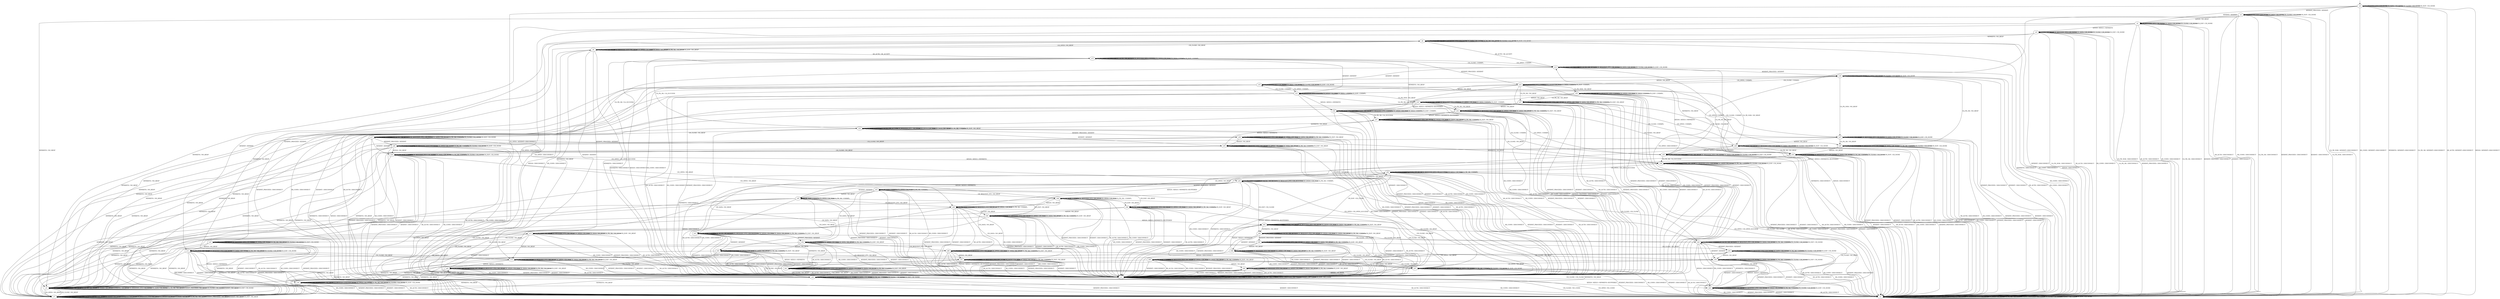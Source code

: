 digraph G {
label=""
s0
s1
s2
s3
s4
s5
s6
s7
s8
s9
s10
s11
s12
s13
s14
s15
s16
s17
s18
s19
s20
s21
s22
s23
s24
s25
s26
s27
s28
s29
s30
s31
s32
s33
s34
s35
s36
s37
s38
s39
s40
s41
s42
s43
s44
s45
s46
s47
s48
s49
s50
s51
s52
s53
s54
s55
s56
s57
s58
s59
s60
s61
s62
s63
s64
s65
s0 [label="s0"];
s0 -> s3[label="UA_PK_NOK / KEXINIT+DISCONNECT"]
s0 -> s3[label="KEX30 / KEXINIT+DISCONNECT"]
s0 -> s3[label="SR_AUTH / KEXINIT+DISCONNECT"]
s0 -> s3[label="SR_CONN / KEXINIT+DISCONNECT"]
s0 -> s3[label="NEWKEYS / KEXINIT+DISCONNECT"]
s0 -> s0[label="CH_REQUEST_PTY / CH_NONE"]
s0 -> s1[label="CH_OPEN / KEXINIT+DISCONNECT"]
s0 -> s0[label="CH_DATA / CH_NONE"]
s0 -> s3[label="UA_PK_OK / KEXINIT+DISCONNECT"]
s0 -> s2[label="KEXINIT_PROCEED / KEXINIT"]
s0 -> s0[label="CH_CLOSE / CH_NONE"]
s0 -> s4[label="KEXINIT / KEXINIT"]
s0 -> s0[label="CH_EOF / CH_NONE"]
s1 [label="s1"];
s1 -> s1[label="UA_PK_NOK / NO_CONN"]
s1 -> s1[label="KEX30 / NO_CONN"]
s1 -> s1[label="SR_AUTH / NO_CONN"]
s1 -> s1[label="SR_CONN / NO_CONN"]
s1 -> s1[label="NEWKEYS / NO_CONN"]
s1 -> s1[label="CH_REQUEST_PTY / NO_CONN"]
s1 -> s1[label="CH_OPEN / CH_MAX"]
s1 -> s1[label="CH_DATA / NO_CONN"]
s1 -> s1[label="UA_PK_OK / NO_CONN"]
s1 -> s1[label="KEXINIT_PROCEED / NO_CONN"]
s1 -> s3[label="CH_CLOSE / NO_CONN"]
s1 -> s1[label="KEXINIT / NO_CONN"]
s1 -> s1[label="CH_EOF / NO_CONN"]
s2 [label="s2"];
s2 -> s3[label="UA_PK_NOK / DISCONNECT"]
s2 -> s4[label="KEX30 / NO_RESP"]
s2 -> s3[label="SR_AUTH / DISCONNECT"]
s2 -> s3[label="SR_CONN / DISCONNECT"]
s2 -> s5[label="NEWKEYS / NO_RESP"]
s2 -> s2[label="CH_REQUEST_PTY / CH_NONE"]
s2 -> s1[label="CH_OPEN / DISCONNECT"]
s2 -> s2[label="CH_DATA / CH_NONE"]
s2 -> s3[label="UA_PK_OK / DISCONNECT"]
s2 -> s3[label="KEXINIT_PROCEED / DISCONNECT"]
s2 -> s2[label="CH_CLOSE / CH_NONE"]
s2 -> s3[label="KEXINIT / DISCONNECT"]
s2 -> s2[label="CH_EOF / CH_NONE"]
s3 [label="s3"];
s3 -> s3[label="UA_PK_NOK / NO_CONN"]
s3 -> s3[label="KEX30 / NO_CONN"]
s3 -> s3[label="SR_AUTH / NO_CONN"]
s3 -> s3[label="SR_CONN / NO_CONN"]
s3 -> s3[label="NEWKEYS / NO_CONN"]
s3 -> s3[label="CH_REQUEST_PTY / CH_NONE"]
s3 -> s1[label="CH_OPEN / NO_CONN"]
s3 -> s3[label="CH_DATA / CH_NONE"]
s3 -> s3[label="UA_PK_OK / NO_CONN"]
s3 -> s3[label="KEXINIT_PROCEED / NO_CONN"]
s3 -> s3[label="CH_CLOSE / CH_NONE"]
s3 -> s3[label="KEXINIT / NO_CONN"]
s3 -> s3[label="CH_EOF / CH_NONE"]
s4 [label="s4"];
s4 -> s3[label="UA_PK_NOK / DISCONNECT"]
s4 -> s6[label="KEX30 / KEX31+NEWKEYS"]
s4 -> s3[label="SR_AUTH / DISCONNECT"]
s4 -> s3[label="SR_CONN / DISCONNECT"]
s4 -> s5[label="NEWKEYS / NO_RESP"]
s4 -> s4[label="CH_REQUEST_PTY / CH_NONE"]
s4 -> s1[label="CH_OPEN / DISCONNECT"]
s4 -> s4[label="CH_DATA / CH_NONE"]
s4 -> s3[label="UA_PK_OK / DISCONNECT"]
s4 -> s3[label="KEXINIT_PROCEED / DISCONNECT"]
s4 -> s4[label="CH_CLOSE / CH_NONE"]
s4 -> s3[label="KEXINIT / DISCONNECT"]
s4 -> s4[label="CH_EOF / CH_NONE"]
s5 [label="s5"];
s5 -> s5[label="UA_PK_NOK / NO_RESP"]
s5 -> s5[label="KEX30 / NO_RESP"]
s5 -> s5[label="SR_AUTH / NO_RESP"]
s5 -> s5[label="SR_CONN / NO_RESP"]
s5 -> s5[label="NEWKEYS / NO_RESP"]
s5 -> s5[label="CH_REQUEST_PTY / CH_NONE"]
s5 -> s7[label="CH_OPEN / NO_RESP"]
s5 -> s5[label="CH_DATA / CH_NONE"]
s5 -> s5[label="UA_PK_OK / NO_RESP"]
s5 -> s5[label="KEXINIT_PROCEED / NO_RESP"]
s5 -> s5[label="CH_CLOSE / CH_NONE"]
s5 -> s5[label="KEXINIT / NO_RESP"]
s5 -> s5[label="CH_EOF / CH_NONE"]
s6 [label="s6"];
s6 -> s3[label="UA_PK_NOK / DISCONNECT"]
s6 -> s6[label="KEX30 / NO_RESP"]
s6 -> s3[label="SR_AUTH / DISCONNECT"]
s6 -> s3[label="SR_CONN / DISCONNECT"]
s6 -> s8[label="NEWKEYS / NO_RESP"]
s6 -> s6[label="CH_REQUEST_PTY / CH_NONE"]
s6 -> s1[label="CH_OPEN / DISCONNECT"]
s6 -> s6[label="CH_DATA / CH_NONE"]
s6 -> s3[label="UA_PK_OK / DISCONNECT"]
s6 -> s3[label="KEXINIT_PROCEED / DISCONNECT"]
s6 -> s6[label="CH_CLOSE / CH_NONE"]
s6 -> s3[label="KEXINIT / DISCONNECT"]
s6 -> s6[label="CH_EOF / CH_NONE"]
s7 [label="s7"];
s7 -> s7[label="UA_PK_NOK / NO_RESP"]
s7 -> s7[label="KEX30 / NO_RESP"]
s7 -> s7[label="SR_AUTH / NO_RESP"]
s7 -> s7[label="SR_CONN / NO_RESP"]
s7 -> s7[label="NEWKEYS / NO_RESP"]
s7 -> s7[label="CH_REQUEST_PTY / NO_RESP"]
s7 -> s7[label="CH_OPEN / CH_MAX"]
s7 -> s7[label="CH_DATA / NO_RESP"]
s7 -> s7[label="UA_PK_OK / NO_RESP"]
s7 -> s7[label="KEXINIT_PROCEED / NO_RESP"]
s7 -> s5[label="CH_CLOSE / NO_RESP"]
s7 -> s7[label="KEXINIT / NO_RESP"]
s7 -> s7[label="CH_EOF / NO_RESP"]
s8 [label="s8"];
s8 -> s8[label="UA_PK_NOK / NO_RESP"]
s8 -> s3[label="KEX30 / DISCONNECT"]
s8 -> s12[label="SR_AUTH / SR_ACCEPT"]
s8 -> s3[label="SR_CONN / DISCONNECT"]
s8 -> s3[label="NEWKEYS / DISCONNECT"]
s8 -> s8[label="CH_REQUEST_PTY / CH_NONE"]
s8 -> s9[label="CH_OPEN / NO_RESP"]
s8 -> s8[label="CH_DATA / CH_NONE"]
s8 -> s8[label="UA_PK_OK / NO_RESP"]
s8 -> s10[label="KEXINIT_PROCEED / KEXINIT"]
s8 -> s8[label="CH_CLOSE / CH_NONE"]
s8 -> s11[label="KEXINIT / KEXINIT"]
s8 -> s8[label="CH_EOF / CH_NONE"]
s9 [label="s9"];
s9 -> s9[label="UA_PK_NOK / NO_RESP"]
s9 -> s1[label="KEX30 / DISCONNECT"]
s9 -> s15[label="SR_AUTH / SR_ACCEPT"]
s9 -> s1[label="SR_CONN / DISCONNECT"]
s9 -> s1[label="NEWKEYS / DISCONNECT"]
s9 -> s9[label="CH_REQUEST_PTY / NO_RESP"]
s9 -> s9[label="CH_OPEN / CH_MAX"]
s9 -> s9[label="CH_DATA / NO_RESP"]
s9 -> s9[label="UA_PK_OK / NO_RESP"]
s9 -> s13[label="KEXINIT_PROCEED / KEXINIT"]
s9 -> s8[label="CH_CLOSE / NO_RESP"]
s9 -> s14[label="KEXINIT / KEXINIT"]
s9 -> s9[label="CH_EOF / NO_RESP"]
s10 [label="s10"];
s10 -> s10[label="UA_PK_NOK / NO_RESP"]
s10 -> s11[label="KEX30 / NO_RESP"]
s10 -> s3[label="SR_AUTH / DISCONNECT"]
s10 -> s3[label="SR_CONN / DISCONNECT"]
s10 -> s5[label="NEWKEYS / NO_RESP"]
s10 -> s10[label="CH_REQUEST_PTY / CH_NONE"]
s10 -> s13[label="CH_OPEN / NO_RESP"]
s10 -> s10[label="CH_DATA / CH_NONE"]
s10 -> s10[label="UA_PK_OK / NO_RESP"]
s10 -> s3[label="KEXINIT_PROCEED / DISCONNECT"]
s10 -> s10[label="CH_CLOSE / CH_NONE"]
s10 -> s3[label="KEXINIT / DISCONNECT"]
s10 -> s10[label="CH_EOF / CH_NONE"]
s11 [label="s11"];
s11 -> s11[label="UA_PK_NOK / NO_RESP"]
s11 -> s16[label="KEX30 / KEX31+NEWKEYS"]
s11 -> s3[label="SR_AUTH / DISCONNECT"]
s11 -> s3[label="SR_CONN / DISCONNECT"]
s11 -> s5[label="NEWKEYS / NO_RESP"]
s11 -> s11[label="CH_REQUEST_PTY / CH_NONE"]
s11 -> s14[label="CH_OPEN / NO_RESP"]
s11 -> s11[label="CH_DATA / CH_NONE"]
s11 -> s11[label="UA_PK_OK / NO_RESP"]
s11 -> s3[label="KEXINIT_PROCEED / DISCONNECT"]
s11 -> s11[label="CH_CLOSE / CH_NONE"]
s11 -> s3[label="KEXINIT / DISCONNECT"]
s11 -> s11[label="CH_EOF / CH_NONE"]
s12 [label="s12"];
s12 -> s12[label="UA_PK_NOK / UA_FAILURE"]
s12 -> s3[label="KEX30 / DISCONNECT"]
s12 -> s12[label="SR_AUTH / SR_ACCEPT"]
s12 -> s3[label="SR_CONN / DISCONNECT"]
s12 -> s3[label="NEWKEYS / DISCONNECT"]
s12 -> s12[label="CH_REQUEST_PTY / CH_NONE"]
s12 -> s15[label="CH_OPEN / UNIMPL"]
s12 -> s12[label="CH_DATA / CH_NONE"]
s12 -> s17[label="UA_PK_OK / UA_SUCCESS"]
s12 -> s18[label="KEXINIT_PROCEED / KEXINIT"]
s12 -> s12[label="CH_CLOSE / CH_NONE"]
s12 -> s19[label="KEXINIT / KEXINIT"]
s12 -> s12[label="CH_EOF / CH_NONE"]
s13 [label="s13"];
s13 -> s13[label="UA_PK_NOK / NO_RESP"]
s13 -> s14[label="KEX30 / NO_RESP"]
s13 -> s1[label="SR_AUTH / DISCONNECT"]
s13 -> s1[label="SR_CONN / DISCONNECT"]
s13 -> s7[label="NEWKEYS / NO_RESP"]
s13 -> s13[label="CH_REQUEST_PTY / NO_RESP"]
s13 -> s13[label="CH_OPEN / CH_MAX"]
s13 -> s13[label="CH_DATA / NO_RESP"]
s13 -> s13[label="UA_PK_OK / NO_RESP"]
s13 -> s1[label="KEXINIT_PROCEED / DISCONNECT"]
s13 -> s10[label="CH_CLOSE / NO_RESP"]
s13 -> s1[label="KEXINIT / DISCONNECT"]
s13 -> s13[label="CH_EOF / NO_RESP"]
s14 [label="s14"];
s14 -> s14[label="UA_PK_NOK / NO_RESP"]
s14 -> s20[label="KEX30 / KEX31+NEWKEYS"]
s14 -> s1[label="SR_AUTH / DISCONNECT"]
s14 -> s1[label="SR_CONN / DISCONNECT"]
s14 -> s7[label="NEWKEYS / NO_RESP"]
s14 -> s14[label="CH_REQUEST_PTY / NO_RESP"]
s14 -> s14[label="CH_OPEN / CH_MAX"]
s14 -> s14[label="CH_DATA / NO_RESP"]
s14 -> s14[label="UA_PK_OK / NO_RESP"]
s14 -> s1[label="KEXINIT_PROCEED / DISCONNECT"]
s14 -> s11[label="CH_CLOSE / NO_RESP"]
s14 -> s1[label="KEXINIT / DISCONNECT"]
s14 -> s14[label="CH_EOF / NO_RESP"]
s15 [label="s15"];
s15 -> s15[label="UA_PK_NOK / UA_FAILURE"]
s15 -> s1[label="KEX30 / DISCONNECT"]
s15 -> s15[label="SR_AUTH / SR_ACCEPT"]
s15 -> s1[label="SR_CONN / DISCONNECT"]
s15 -> s1[label="NEWKEYS / DISCONNECT"]
s15 -> s15[label="CH_REQUEST_PTY / UNIMPL"]
s15 -> s15[label="CH_OPEN / CH_MAX"]
s15 -> s15[label="CH_DATA / UNIMPL"]
s15 -> s22[label="UA_PK_OK / UA_SUCCESS"]
s15 -> s23[label="KEXINIT_PROCEED / KEXINIT"]
s15 -> s12[label="CH_CLOSE / UNIMPL"]
s15 -> s21[label="KEXINIT / KEXINIT"]
s15 -> s15[label="CH_EOF / UNIMPL"]
s16 [label="s16"];
s16 -> s16[label="UA_PK_NOK / NO_RESP"]
s16 -> s16[label="KEX30 / NO_RESP"]
s16 -> s3[label="SR_AUTH / DISCONNECT"]
s16 -> s3[label="SR_CONN / DISCONNECT"]
s16 -> s8[label="NEWKEYS / NO_RESP"]
s16 -> s16[label="CH_REQUEST_PTY / CH_NONE"]
s16 -> s20[label="CH_OPEN / NO_RESP"]
s16 -> s16[label="CH_DATA / CH_NONE"]
s16 -> s16[label="UA_PK_OK / NO_RESP"]
s16 -> s3[label="KEXINIT_PROCEED / DISCONNECT"]
s16 -> s16[label="CH_CLOSE / CH_NONE"]
s16 -> s3[label="KEXINIT / DISCONNECT"]
s16 -> s16[label="CH_EOF / CH_NONE"]
s17 [label="s17"];
s17 -> s17[label="UA_PK_NOK / UNIMPL"]
s17 -> s3[label="KEX30 / DISCONNECT"]
s17 -> s17[label="SR_AUTH / SR_ACCEPT"]
s17 -> s3[label="SR_CONN / DISCONNECT"]
s17 -> s3[label="NEWKEYS / DISCONNECT"]
s17 -> s17[label="CH_REQUEST_PTY / CH_NONE"]
s17 -> s25[label="CH_OPEN / CH_OPEN_SUCCESS"]
s17 -> s17[label="CH_DATA / CH_NONE"]
s17 -> s17[label="UA_PK_OK / UNIMPL"]
s17 -> s26[label="KEXINIT_PROCEED / KEXINIT"]
s17 -> s17[label="CH_CLOSE / CH_NONE"]
s17 -> s24[label="KEXINIT / KEXINIT"]
s17 -> s17[label="CH_EOF / CH_NONE"]
s18 [label="s18"];
s18 -> s27[label="UA_PK_NOK / NO_RESP"]
s18 -> s19[label="KEX30 / NO_RESP"]
s18 -> s3[label="SR_AUTH / DISCONNECT"]
s18 -> s3[label="SR_CONN / DISCONNECT"]
s18 -> s5[label="NEWKEYS / NO_RESP"]
s18 -> s18[label="CH_REQUEST_PTY / CH_NONE"]
s18 -> s23[label="CH_OPEN / UNIMPL"]
s18 -> s18[label="CH_DATA / CH_NONE"]
s18 -> s28[label="UA_PK_OK / NO_RESP"]
s18 -> s3[label="KEXINIT_PROCEED / DISCONNECT"]
s18 -> s18[label="CH_CLOSE / CH_NONE"]
s18 -> s3[label="KEXINIT / DISCONNECT"]
s18 -> s18[label="CH_EOF / CH_NONE"]
s19 [label="s19"];
s19 -> s29[label="UA_PK_NOK / NO_RESP"]
s19 -> s30[label="KEX30 / KEX31+NEWKEYS"]
s19 -> s3[label="SR_AUTH / DISCONNECT"]
s19 -> s3[label="SR_CONN / DISCONNECT"]
s19 -> s5[label="NEWKEYS / NO_RESP"]
s19 -> s19[label="CH_REQUEST_PTY / CH_NONE"]
s19 -> s21[label="CH_OPEN / UNIMPL"]
s19 -> s19[label="CH_DATA / CH_NONE"]
s19 -> s31[label="UA_PK_OK / NO_RESP"]
s19 -> s3[label="KEXINIT_PROCEED / DISCONNECT"]
s19 -> s19[label="CH_CLOSE / CH_NONE"]
s19 -> s3[label="KEXINIT / DISCONNECT"]
s19 -> s19[label="CH_EOF / CH_NONE"]
s20 [label="s20"];
s20 -> s20[label="UA_PK_NOK / NO_RESP"]
s20 -> s20[label="KEX30 / NO_RESP"]
s20 -> s1[label="SR_AUTH / DISCONNECT"]
s20 -> s1[label="SR_CONN / DISCONNECT"]
s20 -> s9[label="NEWKEYS / NO_RESP"]
s20 -> s20[label="CH_REQUEST_PTY / NO_RESP"]
s20 -> s20[label="CH_OPEN / CH_MAX"]
s20 -> s20[label="CH_DATA / NO_RESP"]
s20 -> s20[label="UA_PK_OK / NO_RESP"]
s20 -> s1[label="KEXINIT_PROCEED / DISCONNECT"]
s20 -> s16[label="CH_CLOSE / NO_RESP"]
s20 -> s1[label="KEXINIT / DISCONNECT"]
s20 -> s20[label="CH_EOF / NO_RESP"]
s21 [label="s21"];
s21 -> s33[label="UA_PK_NOK / NO_RESP"]
s21 -> s34[label="KEX30 / KEX31+NEWKEYS"]
s21 -> s1[label="SR_AUTH / DISCONNECT"]
s21 -> s1[label="SR_CONN / DISCONNECT"]
s21 -> s7[label="NEWKEYS / NO_RESP"]
s21 -> s21[label="CH_REQUEST_PTY / UNIMPL"]
s21 -> s21[label="CH_OPEN / CH_MAX"]
s21 -> s21[label="CH_DATA / UNIMPL"]
s21 -> s32[label="UA_PK_OK / NO_RESP"]
s21 -> s1[label="KEXINIT_PROCEED / DISCONNECT"]
s21 -> s19[label="CH_CLOSE / UNIMPL"]
s21 -> s1[label="KEXINIT / DISCONNECT"]
s21 -> s21[label="CH_EOF / UNIMPL"]
s22 [label="s22"];
s22 -> s22[label="UA_PK_NOK / UNIMPL"]
s22 -> s1[label="KEX30 / DISCONNECT"]
s22 -> s22[label="SR_AUTH / SR_ACCEPT"]
s22 -> s1[label="SR_CONN / DISCONNECT"]
s22 -> s1[label="NEWKEYS / DISCONNECT"]
s22 -> s22[label="CH_REQUEST_PTY / NO_RESP"]
s22 -> s22[label="CH_OPEN / CH_MAX"]
s22 -> s22[label="CH_DATA / NO_RESP"]
s22 -> s22[label="UA_PK_OK / UNIMPL"]
s22 -> s36[label="KEXINIT_PROCEED / KEXINIT"]
s22 -> s17[label="CH_CLOSE / NO_RESP"]
s22 -> s35[label="KEXINIT / KEXINIT"]
s22 -> s22[label="CH_EOF / NO_RESP"]
s23 [label="s23"];
s23 -> s38[label="UA_PK_NOK / NO_RESP"]
s23 -> s21[label="KEX30 / NO_RESP"]
s23 -> s1[label="SR_AUTH / DISCONNECT"]
s23 -> s1[label="SR_CONN / DISCONNECT"]
s23 -> s7[label="NEWKEYS / NO_RESP"]
s23 -> s23[label="CH_REQUEST_PTY / UNIMPL"]
s23 -> s23[label="CH_OPEN / CH_MAX"]
s23 -> s23[label="CH_DATA / UNIMPL"]
s23 -> s37[label="UA_PK_OK / NO_RESP"]
s23 -> s1[label="KEXINIT_PROCEED / DISCONNECT"]
s23 -> s18[label="CH_CLOSE / UNIMPL"]
s23 -> s1[label="KEXINIT / DISCONNECT"]
s23 -> s23[label="CH_EOF / UNIMPL"]
s24 [label="s24"];
s24 -> s24[label="UA_PK_NOK / UNIMPL"]
s24 -> s39[label="KEX30 / KEX31+NEWKEYS"]
s24 -> s3[label="SR_AUTH / DISCONNECT"]
s24 -> s3[label="SR_CONN / DISCONNECT"]
s24 -> s5[label="NEWKEYS / NO_RESP"]
s24 -> s24[label="CH_REQUEST_PTY / CH_NONE"]
s24 -> s40[label="CH_OPEN / NO_RESP"]
s24 -> s24[label="CH_DATA / CH_NONE"]
s24 -> s24[label="UA_PK_OK / UNIMPL"]
s24 -> s3[label="KEXINIT_PROCEED / DISCONNECT"]
s24 -> s24[label="CH_CLOSE / CH_NONE"]
s24 -> s3[label="KEXINIT / DISCONNECT"]
s24 -> s24[label="CH_EOF / CH_NONE"]
s25 [label="s25"];
s25 -> s25[label="UA_PK_NOK / UNIMPL"]
s25 -> s1[label="KEX30 / DISCONNECT"]
s25 -> s25[label="SR_AUTH / SR_ACCEPT"]
s25 -> s1[label="SR_CONN / DISCONNECT"]
s25 -> s1[label="NEWKEYS / DISCONNECT"]
s25 -> s25[label="CH_REQUEST_PTY / CH_SUCCESS"]
s25 -> s25[label="CH_OPEN / CH_MAX"]
s25 -> s41[label="CH_DATA / NO_RESP"]
s25 -> s25[label="UA_PK_OK / UNIMPL"]
s25 -> s43[label="KEXINIT_PROCEED / KEXINIT"]
s25 -> s42[label="CH_CLOSE / CH_CLOSE"]
s25 -> s45[label="KEXINIT / KEXINIT"]
s25 -> s44[label="CH_EOF / CH_CLOSE"]
s26 [label="s26"];
s26 -> s26[label="UA_PK_NOK / UNIMPL"]
s26 -> s24[label="KEX30 / NO_RESP"]
s26 -> s3[label="SR_AUTH / DISCONNECT"]
s26 -> s3[label="SR_CONN / DISCONNECT"]
s26 -> s5[label="NEWKEYS / NO_RESP"]
s26 -> s26[label="CH_REQUEST_PTY / CH_NONE"]
s26 -> s46[label="CH_OPEN / NO_RESP"]
s26 -> s26[label="CH_DATA / CH_NONE"]
s26 -> s26[label="UA_PK_OK / UNIMPL"]
s26 -> s3[label="KEXINIT_PROCEED / DISCONNECT"]
s26 -> s26[label="CH_CLOSE / CH_NONE"]
s26 -> s3[label="KEXINIT / DISCONNECT"]
s26 -> s26[label="CH_EOF / CH_NONE"]
s27 [label="s27"];
s27 -> s27[label="UA_PK_NOK / NO_RESP"]
s27 -> s29[label="KEX30 / NO_RESP"]
s27 -> s3[label="SR_AUTH / DISCONNECT"]
s27 -> s3[label="SR_CONN / DISCONNECT"]
s27 -> s5[label="NEWKEYS / NO_RESP"]
s27 -> s27[label="CH_REQUEST_PTY / CH_NONE"]
s27 -> s38[label="CH_OPEN / UNIMPL"]
s27 -> s27[label="CH_DATA / CH_NONE"]
s27 -> s28[label="UA_PK_OK / NO_RESP"]
s27 -> s3[label="KEXINIT_PROCEED / DISCONNECT"]
s27 -> s27[label="CH_CLOSE / CH_NONE"]
s27 -> s3[label="KEXINIT / DISCONNECT"]
s27 -> s27[label="CH_EOF / CH_NONE"]
s28 [label="s28"];
s28 -> s28[label="UA_PK_NOK / UNIMPL"]
s28 -> s31[label="KEX30 / NO_RESP"]
s28 -> s3[label="SR_AUTH / DISCONNECT"]
s28 -> s3[label="SR_CONN / DISCONNECT"]
s28 -> s5[label="NEWKEYS / NO_RESP"]
s28 -> s28[label="CH_REQUEST_PTY / CH_NONE"]
s28 -> s46[label="CH_OPEN / NO_RESP"]
s28 -> s28[label="CH_DATA / CH_NONE"]
s28 -> s28[label="UA_PK_OK / UNIMPL"]
s28 -> s3[label="KEXINIT_PROCEED / DISCONNECT"]
s28 -> s28[label="CH_CLOSE / CH_NONE"]
s28 -> s3[label="KEXINIT / DISCONNECT"]
s28 -> s28[label="CH_EOF / CH_NONE"]
s29 [label="s29"];
s29 -> s29[label="UA_PK_NOK / NO_RESP"]
s29 -> s30[label="KEX30 / KEX31+NEWKEYS+BUFFERED"]
s29 -> s3[label="SR_AUTH / DISCONNECT"]
s29 -> s3[label="SR_CONN / DISCONNECT"]
s29 -> s5[label="NEWKEYS / NO_RESP"]
s29 -> s29[label="CH_REQUEST_PTY / CH_NONE"]
s29 -> s33[label="CH_OPEN / UNIMPL"]
s29 -> s29[label="CH_DATA / CH_NONE"]
s29 -> s31[label="UA_PK_OK / NO_RESP"]
s29 -> s3[label="KEXINIT_PROCEED / DISCONNECT"]
s29 -> s29[label="CH_CLOSE / CH_NONE"]
s29 -> s3[label="KEXINIT / DISCONNECT"]
s29 -> s29[label="CH_EOF / CH_NONE"]
s30 [label="s30"];
s30 -> s30[label="UA_PK_NOK / UA_FAILURE"]
s30 -> s30[label="KEX30 / NO_RESP"]
s30 -> s3[label="SR_AUTH / DISCONNECT"]
s30 -> s3[label="SR_CONN / DISCONNECT"]
s30 -> s12[label="NEWKEYS / NO_RESP"]
s30 -> s30[label="CH_REQUEST_PTY / CH_NONE"]
s30 -> s34[label="CH_OPEN / UNIMPL"]
s30 -> s30[label="CH_DATA / CH_NONE"]
s30 -> s39[label="UA_PK_OK / UA_SUCCESS"]
s30 -> s3[label="KEXINIT_PROCEED / DISCONNECT"]
s30 -> s30[label="CH_CLOSE / CH_NONE"]
s30 -> s3[label="KEXINIT / DISCONNECT"]
s30 -> s30[label="CH_EOF / CH_NONE"]
s31 [label="s31"];
s31 -> s31[label="UA_PK_NOK / UNIMPL"]
s31 -> s39[label="KEX30 / KEX31+NEWKEYS+BUFFERED"]
s31 -> s3[label="SR_AUTH / DISCONNECT"]
s31 -> s3[label="SR_CONN / DISCONNECT"]
s31 -> s5[label="NEWKEYS / NO_RESP"]
s31 -> s31[label="CH_REQUEST_PTY / CH_NONE"]
s31 -> s40[label="CH_OPEN / NO_RESP"]
s31 -> s31[label="CH_DATA / CH_NONE"]
s31 -> s31[label="UA_PK_OK / UNIMPL"]
s31 -> s3[label="KEXINIT_PROCEED / DISCONNECT"]
s31 -> s31[label="CH_CLOSE / CH_NONE"]
s31 -> s3[label="KEXINIT / DISCONNECT"]
s31 -> s31[label="CH_EOF / CH_NONE"]
s32 [label="s32"];
s32 -> s32[label="UA_PK_NOK / UNIMPL"]
s32 -> s47[label="KEX30 / KEX31+NEWKEYS+BUFFERED"]
s32 -> s1[label="SR_AUTH / DISCONNECT"]
s32 -> s1[label="SR_CONN / DISCONNECT"]
s32 -> s7[label="NEWKEYS / NO_RESP"]
s32 -> s32[label="CH_REQUEST_PTY / NO_RESP"]
s32 -> s32[label="CH_OPEN / CH_MAX"]
s32 -> s32[label="CH_DATA / NO_RESP"]
s32 -> s32[label="UA_PK_OK / UNIMPL"]
s32 -> s1[label="KEXINIT_PROCEED / DISCONNECT"]
s32 -> s31[label="CH_CLOSE / NO_RESP"]
s32 -> s1[label="KEXINIT / DISCONNECT"]
s32 -> s32[label="CH_EOF / NO_RESP"]
s33 [label="s33"];
s33 -> s33[label="UA_PK_NOK / NO_RESP"]
s33 -> s34[label="KEX30 / KEX31+NEWKEYS+BUFFERED"]
s33 -> s1[label="SR_AUTH / DISCONNECT"]
s33 -> s1[label="SR_CONN / DISCONNECT"]
s33 -> s7[label="NEWKEYS / NO_RESP"]
s33 -> s33[label="CH_REQUEST_PTY / UNIMPL"]
s33 -> s33[label="CH_OPEN / CH_MAX"]
s33 -> s33[label="CH_DATA / UNIMPL"]
s33 -> s32[label="UA_PK_OK / NO_RESP"]
s33 -> s1[label="KEXINIT_PROCEED / DISCONNECT"]
s33 -> s29[label="CH_CLOSE / UNIMPL"]
s33 -> s1[label="KEXINIT / DISCONNECT"]
s33 -> s33[label="CH_EOF / UNIMPL"]
s34 [label="s34"];
s34 -> s34[label="UA_PK_NOK / UA_FAILURE"]
s34 -> s34[label="KEX30 / NO_RESP"]
s34 -> s1[label="SR_AUTH / DISCONNECT"]
s34 -> s1[label="SR_CONN / DISCONNECT"]
s34 -> s15[label="NEWKEYS / NO_RESP"]
s34 -> s34[label="CH_REQUEST_PTY / UNIMPL"]
s34 -> s34[label="CH_OPEN / CH_MAX"]
s34 -> s34[label="CH_DATA / UNIMPL"]
s34 -> s47[label="UA_PK_OK / UA_SUCCESS"]
s34 -> s1[label="KEXINIT_PROCEED / DISCONNECT"]
s34 -> s30[label="CH_CLOSE / UNIMPL"]
s34 -> s1[label="KEXINIT / DISCONNECT"]
s34 -> s34[label="CH_EOF / UNIMPL"]
s35 [label="s35"];
s35 -> s35[label="UA_PK_NOK / UNIMPL"]
s35 -> s47[label="KEX30 / KEX31+NEWKEYS"]
s35 -> s1[label="SR_AUTH / DISCONNECT"]
s35 -> s1[label="SR_CONN / DISCONNECT"]
s35 -> s7[label="NEWKEYS / NO_RESP"]
s35 -> s35[label="CH_REQUEST_PTY / NO_RESP"]
s35 -> s35[label="CH_OPEN / CH_MAX"]
s35 -> s35[label="CH_DATA / NO_RESP"]
s35 -> s35[label="UA_PK_OK / UNIMPL"]
s35 -> s1[label="KEXINIT_PROCEED / DISCONNECT"]
s35 -> s24[label="CH_CLOSE / NO_RESP"]
s35 -> s1[label="KEXINIT / DISCONNECT"]
s35 -> s35[label="CH_EOF / NO_RESP"]
s36 [label="s36"];
s36 -> s36[label="UA_PK_NOK / UNIMPL"]
s36 -> s35[label="KEX30 / NO_RESP"]
s36 -> s1[label="SR_AUTH / DISCONNECT"]
s36 -> s1[label="SR_CONN / DISCONNECT"]
s36 -> s7[label="NEWKEYS / NO_RESP"]
s36 -> s36[label="CH_REQUEST_PTY / NO_RESP"]
s36 -> s36[label="CH_OPEN / CH_MAX"]
s36 -> s36[label="CH_DATA / NO_RESP"]
s36 -> s36[label="UA_PK_OK / UNIMPL"]
s36 -> s1[label="KEXINIT_PROCEED / DISCONNECT"]
s36 -> s26[label="CH_CLOSE / NO_RESP"]
s36 -> s1[label="KEXINIT / DISCONNECT"]
s36 -> s36[label="CH_EOF / NO_RESP"]
s37 [label="s37"];
s37 -> s37[label="UA_PK_NOK / UNIMPL"]
s37 -> s32[label="KEX30 / NO_RESP"]
s37 -> s1[label="SR_AUTH / DISCONNECT"]
s37 -> s1[label="SR_CONN / DISCONNECT"]
s37 -> s7[label="NEWKEYS / NO_RESP"]
s37 -> s37[label="CH_REQUEST_PTY / NO_RESP"]
s37 -> s37[label="CH_OPEN / CH_MAX"]
s37 -> s37[label="CH_DATA / NO_RESP"]
s37 -> s37[label="UA_PK_OK / UNIMPL"]
s37 -> s1[label="KEXINIT_PROCEED / DISCONNECT"]
s37 -> s28[label="CH_CLOSE / NO_RESP"]
s37 -> s1[label="KEXINIT / DISCONNECT"]
s37 -> s37[label="CH_EOF / NO_RESP"]
s38 [label="s38"];
s38 -> s38[label="UA_PK_NOK / NO_RESP"]
s38 -> s33[label="KEX30 / NO_RESP"]
s38 -> s1[label="SR_AUTH / DISCONNECT"]
s38 -> s1[label="SR_CONN / DISCONNECT"]
s38 -> s7[label="NEWKEYS / NO_RESP"]
s38 -> s38[label="CH_REQUEST_PTY / UNIMPL"]
s38 -> s38[label="CH_OPEN / CH_MAX"]
s38 -> s38[label="CH_DATA / UNIMPL"]
s38 -> s37[label="UA_PK_OK / NO_RESP"]
s38 -> s1[label="KEXINIT_PROCEED / DISCONNECT"]
s38 -> s27[label="CH_CLOSE / UNIMPL"]
s38 -> s1[label="KEXINIT / DISCONNECT"]
s38 -> s38[label="CH_EOF / UNIMPL"]
s39 [label="s39"];
s39 -> s39[label="UA_PK_NOK / UNIMPL"]
s39 -> s39[label="KEX30 / NO_RESP"]
s39 -> s3[label="SR_AUTH / DISCONNECT"]
s39 -> s3[label="SR_CONN / DISCONNECT"]
s39 -> s17[label="NEWKEYS / NO_RESP"]
s39 -> s39[label="CH_REQUEST_PTY / CH_NONE"]
s39 -> s48[label="CH_OPEN / CH_OPEN_SUCCESS"]
s39 -> s39[label="CH_DATA / CH_NONE"]
s39 -> s39[label="UA_PK_OK / UNIMPL"]
s39 -> s3[label="KEXINIT_PROCEED / DISCONNECT"]
s39 -> s39[label="CH_CLOSE / CH_NONE"]
s39 -> s3[label="KEXINIT / DISCONNECT"]
s39 -> s39[label="CH_EOF / CH_NONE"]
s40 [label="s40"];
s40 -> s40[label="UA_PK_NOK / UNIMPL"]
s40 -> s48[label="KEX30 / KEX31+NEWKEYS+BUFFERED"]
s40 -> s1[label="SR_AUTH / DISCONNECT"]
s40 -> s1[label="SR_CONN / DISCONNECT"]
s40 -> s7[label="NEWKEYS / NO_RESP"]
s40 -> s40[label="CH_REQUEST_PTY / NO_RESP"]
s40 -> s40[label="CH_OPEN / CH_MAX"]
s40 -> s51[label="CH_DATA / NO_RESP"]
s40 -> s40[label="UA_PK_OK / UNIMPL"]
s40 -> s1[label="KEXINIT_PROCEED / DISCONNECT"]
s40 -> s49[label="CH_CLOSE / NO_RESP"]
s40 -> s1[label="KEXINIT / DISCONNECT"]
s40 -> s50[label="CH_EOF / NO_RESP"]
s41 [label="s41"];
s41 -> s41[label="UA_PK_NOK / UNIMPL"]
s41 -> s1[label="KEX30 / DISCONNECT"]
s41 -> s41[label="SR_AUTH / SR_ACCEPT"]
s41 -> s1[label="SR_CONN / DISCONNECT"]
s41 -> s1[label="NEWKEYS / DISCONNECT"]
s41 -> s41[label="CH_REQUEST_PTY / CH_SUCCESS"]
s41 -> s41[label="CH_OPEN / CH_MAX"]
s41 -> s41[label="CH_DATA / NO_RESP"]
s41 -> s41[label="UA_PK_OK / UNIMPL"]
s41 -> s52[label="KEXINIT_PROCEED / KEXINIT"]
s41 -> s42[label="CH_CLOSE / CH_CLOSE"]
s41 -> s53[label="KEXINIT / KEXINIT"]
s41 -> s41[label="CH_EOF / NO_RESP"]
s42 [label="s42"];
s42 -> s42[label="UA_PK_NOK / UNIMPL"]
s42 -> s3[label="KEX30 / DISCONNECT"]
s42 -> s42[label="SR_AUTH / SR_ACCEPT"]
s42 -> s3[label="SR_CONN / DISCONNECT"]
s42 -> s3[label="NEWKEYS / DISCONNECT"]
s42 -> s42[label="CH_REQUEST_PTY / CH_NONE"]
s42 -> s25[label="CH_OPEN / CH_OPEN_SUCCESS"]
s42 -> s42[label="CH_DATA / CH_NONE"]
s42 -> s42[label="UA_PK_OK / UNIMPL"]
s42 -> s54[label="KEXINIT_PROCEED / KEXINIT"]
s42 -> s42[label="CH_CLOSE / CH_NONE"]
s42 -> s55[label="KEXINIT / KEXINIT"]
s42 -> s42[label="CH_EOF / CH_NONE"]
s43 [label="s43"];
s43 -> s43[label="UA_PK_NOK / UNIMPL"]
s43 -> s45[label="KEX30 / NO_RESP"]
s43 -> s1[label="SR_AUTH / DISCONNECT"]
s43 -> s1[label="SR_CONN / DISCONNECT"]
s43 -> s7[label="NEWKEYS / NO_RESP"]
s43 -> s46[label="CH_REQUEST_PTY / NO_RESP"]
s43 -> s43[label="CH_OPEN / CH_MAX"]
s43 -> s52[label="CH_DATA / NO_RESP"]
s43 -> s43[label="UA_PK_OK / UNIMPL"]
s43 -> s1[label="KEXINIT_PROCEED / DISCONNECT"]
s43 -> s57[label="CH_CLOSE / NO_RESP"]
s43 -> s1[label="KEXINIT / DISCONNECT"]
s43 -> s56[label="CH_EOF / NO_RESP"]
s44 [label="s44"];
s44 -> s44[label="UA_PK_NOK / UNIMPL"]
s44 -> s1[label="KEX30 / DISCONNECT"]
s44 -> s44[label="SR_AUTH / SR_ACCEPT"]
s44 -> s1[label="SR_CONN / DISCONNECT"]
s44 -> s1[label="NEWKEYS / DISCONNECT"]
s44 -> s44[label="CH_REQUEST_PTY / NO_RESP"]
s44 -> s44[label="CH_OPEN / CH_MAX"]
s44 -> s44[label="CH_DATA / NO_RESP"]
s44 -> s44[label="UA_PK_OK / UNIMPL"]
s44 -> s59[label="KEXINIT_PROCEED / KEXINIT"]
s44 -> s42[label="CH_CLOSE / NO_RESP"]
s44 -> s58[label="KEXINIT / KEXINIT"]
s44 -> s44[label="CH_EOF / NO_RESP"]
s45 [label="s45"];
s45 -> s45[label="UA_PK_NOK / UNIMPL"]
s45 -> s48[label="KEX30 / KEX31+NEWKEYS"]
s45 -> s1[label="SR_AUTH / DISCONNECT"]
s45 -> s1[label="SR_CONN / DISCONNECT"]
s45 -> s7[label="NEWKEYS / NO_RESP"]
s45 -> s40[label="CH_REQUEST_PTY / NO_RESP"]
s45 -> s45[label="CH_OPEN / CH_MAX"]
s45 -> s53[label="CH_DATA / NO_RESP"]
s45 -> s45[label="UA_PK_OK / UNIMPL"]
s45 -> s1[label="KEXINIT_PROCEED / DISCONNECT"]
s45 -> s49[label="CH_CLOSE / NO_RESP"]
s45 -> s1[label="KEXINIT / DISCONNECT"]
s45 -> s50[label="CH_EOF / NO_RESP"]
s46 [label="s46"];
s46 -> s46[label="UA_PK_NOK / UNIMPL"]
s46 -> s40[label="KEX30 / NO_RESP"]
s46 -> s1[label="SR_AUTH / DISCONNECT"]
s46 -> s1[label="SR_CONN / DISCONNECT"]
s46 -> s7[label="NEWKEYS / NO_RESP"]
s46 -> s46[label="CH_REQUEST_PTY / NO_RESP"]
s46 -> s46[label="CH_OPEN / CH_MAX"]
s46 -> s60[label="CH_DATA / NO_RESP"]
s46 -> s46[label="UA_PK_OK / UNIMPL"]
s46 -> s1[label="KEXINIT_PROCEED / DISCONNECT"]
s46 -> s57[label="CH_CLOSE / NO_RESP"]
s46 -> s1[label="KEXINIT / DISCONNECT"]
s46 -> s56[label="CH_EOF / NO_RESP"]
s47 [label="s47"];
s47 -> s47[label="UA_PK_NOK / UNIMPL"]
s47 -> s47[label="KEX30 / NO_RESP"]
s47 -> s1[label="SR_AUTH / DISCONNECT"]
s47 -> s1[label="SR_CONN / DISCONNECT"]
s47 -> s22[label="NEWKEYS / NO_RESP"]
s47 -> s47[label="CH_REQUEST_PTY / NO_RESP"]
s47 -> s47[label="CH_OPEN / CH_MAX"]
s47 -> s47[label="CH_DATA / NO_RESP"]
s47 -> s47[label="UA_PK_OK / UNIMPL"]
s47 -> s1[label="KEXINIT_PROCEED / DISCONNECT"]
s47 -> s39[label="CH_CLOSE / NO_RESP"]
s47 -> s1[label="KEXINIT / DISCONNECT"]
s47 -> s47[label="CH_EOF / NO_RESP"]
s48 [label="s48"];
s48 -> s48[label="UA_PK_NOK / UNIMPL"]
s48 -> s48[label="KEX30 / NO_RESP"]
s48 -> s1[label="SR_AUTH / DISCONNECT"]
s48 -> s1[label="SR_CONN / DISCONNECT"]
s48 -> s25[label="NEWKEYS / NO_RESP"]
s48 -> s48[label="CH_REQUEST_PTY / CH_SUCCESS"]
s48 -> s48[label="CH_OPEN / CH_MAX"]
s48 -> s61[label="CH_DATA / NO_RESP"]
s48 -> s48[label="UA_PK_OK / UNIMPL"]
s48 -> s1[label="KEXINIT_PROCEED / DISCONNECT"]
s48 -> s63[label="CH_CLOSE / CH_CLOSE"]
s48 -> s1[label="KEXINIT / DISCONNECT"]
s48 -> s62[label="CH_EOF / CH_CLOSE"]
s49 [label="s49"];
s49 -> s49[label="UA_PK_NOK / UNIMPL"]
s49 -> s63[label="KEX30 / KEX31+NEWKEYS+BUFFERED"]
s49 -> s3[label="SR_AUTH / DISCONNECT"]
s49 -> s3[label="SR_CONN / DISCONNECT"]
s49 -> s5[label="NEWKEYS / NO_RESP"]
s49 -> s49[label="CH_REQUEST_PTY / CH_NONE"]
s49 -> s64[label="CH_OPEN / NO_RESP"]
s49 -> s49[label="CH_DATA / CH_NONE"]
s49 -> s49[label="UA_PK_OK / UNIMPL"]
s49 -> s3[label="KEXINIT_PROCEED / DISCONNECT"]
s49 -> s49[label="CH_CLOSE / CH_NONE"]
s49 -> s3[label="KEXINIT / DISCONNECT"]
s49 -> s49[label="CH_EOF / CH_NONE"]
s50 [label="s50"];
s50 -> s50[label="UA_PK_NOK / UNIMPL"]
s50 -> s62[label="KEX30 / KEX31+NEWKEYS+BUFFERED"]
s50 -> s1[label="SR_AUTH / DISCONNECT"]
s50 -> s1[label="SR_CONN / DISCONNECT"]
s50 -> s7[label="NEWKEYS / NO_RESP"]
s50 -> s50[label="CH_REQUEST_PTY / NO_RESP"]
s50 -> s50[label="CH_OPEN / CH_MAX"]
s50 -> s50[label="CH_DATA / NO_RESP"]
s50 -> s50[label="UA_PK_OK / UNIMPL"]
s50 -> s1[label="KEXINIT_PROCEED / DISCONNECT"]
s50 -> s49[label="CH_CLOSE / NO_RESP"]
s50 -> s1[label="KEXINIT / DISCONNECT"]
s50 -> s50[label="CH_EOF / NO_RESP"]
s51 [label="s51"];
s51 -> s51[label="UA_PK_NOK / UNIMPL"]
s51 -> s61[label="KEX30 / KEX31+NEWKEYS+BUFFERED"]
s51 -> s1[label="SR_AUTH / DISCONNECT"]
s51 -> s1[label="SR_CONN / DISCONNECT"]
s51 -> s7[label="NEWKEYS / NO_RESP"]
s51 -> s51[label="CH_REQUEST_PTY / NO_RESP"]
s51 -> s51[label="CH_OPEN / CH_MAX"]
s51 -> s51[label="CH_DATA / NO_RESP"]
s51 -> s51[label="UA_PK_OK / UNIMPL"]
s51 -> s1[label="KEXINIT_PROCEED / DISCONNECT"]
s51 -> s49[label="CH_CLOSE / NO_RESP"]
s51 -> s1[label="KEXINIT / DISCONNECT"]
s51 -> s51[label="CH_EOF / NO_RESP"]
s52 [label="s52"];
s52 -> s52[label="UA_PK_NOK / UNIMPL"]
s52 -> s53[label="KEX30 / NO_RESP"]
s52 -> s1[label="SR_AUTH / DISCONNECT"]
s52 -> s1[label="SR_CONN / DISCONNECT"]
s52 -> s7[label="NEWKEYS / NO_RESP"]
s52 -> s60[label="CH_REQUEST_PTY / NO_RESP"]
s52 -> s52[label="CH_OPEN / CH_MAX"]
s52 -> s52[label="CH_DATA / NO_RESP"]
s52 -> s52[label="UA_PK_OK / UNIMPL"]
s52 -> s1[label="KEXINIT_PROCEED / DISCONNECT"]
s52 -> s57[label="CH_CLOSE / NO_RESP"]
s52 -> s1[label="KEXINIT / DISCONNECT"]
s52 -> s52[label="CH_EOF / NO_RESP"]
s53 [label="s53"];
s53 -> s53[label="UA_PK_NOK / UNIMPL"]
s53 -> s61[label="KEX30 / KEX31+NEWKEYS"]
s53 -> s1[label="SR_AUTH / DISCONNECT"]
s53 -> s1[label="SR_CONN / DISCONNECT"]
s53 -> s7[label="NEWKEYS / NO_RESP"]
s53 -> s51[label="CH_REQUEST_PTY / NO_RESP"]
s53 -> s53[label="CH_OPEN / CH_MAX"]
s53 -> s53[label="CH_DATA / NO_RESP"]
s53 -> s53[label="UA_PK_OK / UNIMPL"]
s53 -> s1[label="KEXINIT_PROCEED / DISCONNECT"]
s53 -> s49[label="CH_CLOSE / NO_RESP"]
s53 -> s1[label="KEXINIT / DISCONNECT"]
s53 -> s53[label="CH_EOF / NO_RESP"]
s54 [label="s54"];
s54 -> s54[label="UA_PK_NOK / UNIMPL"]
s54 -> s55[label="KEX30 / NO_RESP"]
s54 -> s3[label="SR_AUTH / DISCONNECT"]
s54 -> s3[label="SR_CONN / DISCONNECT"]
s54 -> s5[label="NEWKEYS / NO_RESP"]
s54 -> s54[label="CH_REQUEST_PTY / CH_NONE"]
s54 -> s65[label="CH_OPEN / NO_RESP"]
s54 -> s54[label="CH_DATA / CH_NONE"]
s54 -> s54[label="UA_PK_OK / UNIMPL"]
s54 -> s3[label="KEXINIT_PROCEED / DISCONNECT"]
s54 -> s54[label="CH_CLOSE / CH_NONE"]
s54 -> s3[label="KEXINIT / DISCONNECT"]
s54 -> s54[label="CH_EOF / CH_NONE"]
s55 [label="s55"];
s55 -> s55[label="UA_PK_NOK / UNIMPL"]
s55 -> s63[label="KEX30 / KEX31+NEWKEYS"]
s55 -> s3[label="SR_AUTH / DISCONNECT"]
s55 -> s3[label="SR_CONN / DISCONNECT"]
s55 -> s5[label="NEWKEYS / NO_RESP"]
s55 -> s55[label="CH_REQUEST_PTY / CH_NONE"]
s55 -> s64[label="CH_OPEN / NO_RESP"]
s55 -> s55[label="CH_DATA / CH_NONE"]
s55 -> s55[label="UA_PK_OK / UNIMPL"]
s55 -> s3[label="KEXINIT_PROCEED / DISCONNECT"]
s55 -> s55[label="CH_CLOSE / CH_NONE"]
s55 -> s3[label="KEXINIT / DISCONNECT"]
s55 -> s55[label="CH_EOF / CH_NONE"]
s56 [label="s56"];
s56 -> s56[label="UA_PK_NOK / UNIMPL"]
s56 -> s50[label="KEX30 / NO_RESP"]
s56 -> s1[label="SR_AUTH / DISCONNECT"]
s56 -> s1[label="SR_CONN / DISCONNECT"]
s56 -> s7[label="NEWKEYS / NO_RESP"]
s56 -> s56[label="CH_REQUEST_PTY / NO_RESP"]
s56 -> s56[label="CH_OPEN / CH_MAX"]
s56 -> s56[label="CH_DATA / NO_RESP"]
s56 -> s56[label="UA_PK_OK / UNIMPL"]
s56 -> s1[label="KEXINIT_PROCEED / DISCONNECT"]
s56 -> s57[label="CH_CLOSE / NO_RESP"]
s56 -> s1[label="KEXINIT / DISCONNECT"]
s56 -> s56[label="CH_EOF / NO_RESP"]
s57 [label="s57"];
s57 -> s57[label="UA_PK_NOK / UNIMPL"]
s57 -> s49[label="KEX30 / NO_RESP"]
s57 -> s3[label="SR_AUTH / DISCONNECT"]
s57 -> s3[label="SR_CONN / DISCONNECT"]
s57 -> s5[label="NEWKEYS / NO_RESP"]
s57 -> s57[label="CH_REQUEST_PTY / CH_NONE"]
s57 -> s65[label="CH_OPEN / NO_RESP"]
s57 -> s57[label="CH_DATA / CH_NONE"]
s57 -> s57[label="UA_PK_OK / UNIMPL"]
s57 -> s3[label="KEXINIT_PROCEED / DISCONNECT"]
s57 -> s57[label="CH_CLOSE / CH_NONE"]
s57 -> s3[label="KEXINIT / DISCONNECT"]
s57 -> s57[label="CH_EOF / CH_NONE"]
s58 [label="s58"];
s58 -> s58[label="UA_PK_NOK / UNIMPL"]
s58 -> s62[label="KEX30 / KEX31+NEWKEYS"]
s58 -> s1[label="SR_AUTH / DISCONNECT"]
s58 -> s1[label="SR_CONN / DISCONNECT"]
s58 -> s7[label="NEWKEYS / NO_RESP"]
s58 -> s58[label="CH_REQUEST_PTY / NO_RESP"]
s58 -> s58[label="CH_OPEN / CH_MAX"]
s58 -> s58[label="CH_DATA / NO_RESP"]
s58 -> s58[label="UA_PK_OK / UNIMPL"]
s58 -> s1[label="KEXINIT_PROCEED / DISCONNECT"]
s58 -> s55[label="CH_CLOSE / NO_RESP"]
s58 -> s1[label="KEXINIT / DISCONNECT"]
s58 -> s58[label="CH_EOF / NO_RESP"]
s59 [label="s59"];
s59 -> s59[label="UA_PK_NOK / UNIMPL"]
s59 -> s58[label="KEX30 / NO_RESP"]
s59 -> s1[label="SR_AUTH / DISCONNECT"]
s59 -> s1[label="SR_CONN / DISCONNECT"]
s59 -> s7[label="NEWKEYS / NO_RESP"]
s59 -> s59[label="CH_REQUEST_PTY / NO_RESP"]
s59 -> s59[label="CH_OPEN / CH_MAX"]
s59 -> s59[label="CH_DATA / NO_RESP"]
s59 -> s59[label="UA_PK_OK / UNIMPL"]
s59 -> s1[label="KEXINIT_PROCEED / DISCONNECT"]
s59 -> s54[label="CH_CLOSE / NO_RESP"]
s59 -> s1[label="KEXINIT / DISCONNECT"]
s59 -> s59[label="CH_EOF / NO_RESP"]
s60 [label="s60"];
s60 -> s60[label="UA_PK_NOK / UNIMPL"]
s60 -> s51[label="KEX30 / NO_RESP"]
s60 -> s1[label="SR_AUTH / DISCONNECT"]
s60 -> s1[label="SR_CONN / DISCONNECT"]
s60 -> s7[label="NEWKEYS / NO_RESP"]
s60 -> s60[label="CH_REQUEST_PTY / NO_RESP"]
s60 -> s60[label="CH_OPEN / CH_MAX"]
s60 -> s60[label="CH_DATA / NO_RESP"]
s60 -> s60[label="UA_PK_OK / UNIMPL"]
s60 -> s1[label="KEXINIT_PROCEED / DISCONNECT"]
s60 -> s57[label="CH_CLOSE / NO_RESP"]
s60 -> s1[label="KEXINIT / DISCONNECT"]
s60 -> s60[label="CH_EOF / NO_RESP"]
s61 [label="s61"];
s61 -> s61[label="UA_PK_NOK / UNIMPL"]
s61 -> s61[label="KEX30 / NO_RESP"]
s61 -> s1[label="SR_AUTH / DISCONNECT"]
s61 -> s1[label="SR_CONN / DISCONNECT"]
s61 -> s41[label="NEWKEYS / NO_RESP"]
s61 -> s61[label="CH_REQUEST_PTY / CH_SUCCESS"]
s61 -> s61[label="CH_OPEN / CH_MAX"]
s61 -> s61[label="CH_DATA / NO_RESP"]
s61 -> s61[label="UA_PK_OK / UNIMPL"]
s61 -> s1[label="KEXINIT_PROCEED / DISCONNECT"]
s61 -> s63[label="CH_CLOSE / CH_CLOSE"]
s61 -> s1[label="KEXINIT / DISCONNECT"]
s61 -> s61[label="CH_EOF / NO_RESP"]
s62 [label="s62"];
s62 -> s62[label="UA_PK_NOK / UNIMPL"]
s62 -> s62[label="KEX30 / NO_RESP"]
s62 -> s1[label="SR_AUTH / DISCONNECT"]
s62 -> s1[label="SR_CONN / DISCONNECT"]
s62 -> s44[label="NEWKEYS / NO_RESP"]
s62 -> s62[label="CH_REQUEST_PTY / NO_RESP"]
s62 -> s62[label="CH_OPEN / CH_MAX"]
s62 -> s62[label="CH_DATA / NO_RESP"]
s62 -> s62[label="UA_PK_OK / UNIMPL"]
s62 -> s1[label="KEXINIT_PROCEED / DISCONNECT"]
s62 -> s63[label="CH_CLOSE / NO_RESP"]
s62 -> s1[label="KEXINIT / DISCONNECT"]
s62 -> s62[label="CH_EOF / NO_RESP"]
s63 [label="s63"];
s63 -> s63[label="UA_PK_NOK / UNIMPL"]
s63 -> s63[label="KEX30 / NO_RESP"]
s63 -> s3[label="SR_AUTH / DISCONNECT"]
s63 -> s3[label="SR_CONN / DISCONNECT"]
s63 -> s42[label="NEWKEYS / NO_RESP"]
s63 -> s63[label="CH_REQUEST_PTY / CH_NONE"]
s63 -> s48[label="CH_OPEN / CH_OPEN_SUCCESS"]
s63 -> s63[label="CH_DATA / CH_NONE"]
s63 -> s63[label="UA_PK_OK / UNIMPL"]
s63 -> s3[label="KEXINIT_PROCEED / DISCONNECT"]
s63 -> s63[label="CH_CLOSE / CH_NONE"]
s63 -> s3[label="KEXINIT / DISCONNECT"]
s63 -> s63[label="CH_EOF / CH_NONE"]
s64 [label="s64"];
s64 -> s64[label="UA_PK_NOK / UNIMPL"]
s64 -> s48[label="KEX30 / KEX31+NEWKEYS+BUFFERED"]
s64 -> s1[label="SR_AUTH / DISCONNECT"]
s64 -> s1[label="SR_CONN / DISCONNECT"]
s64 -> s7[label="NEWKEYS / NO_RESP"]
s64 -> s64[label="CH_REQUEST_PTY / NO_RESP"]
s64 -> s64[label="CH_OPEN / CH_MAX"]
s64 -> s64[label="CH_DATA / NO_RESP"]
s64 -> s64[label="UA_PK_OK / UNIMPL"]
s64 -> s1[label="KEXINIT_PROCEED / DISCONNECT"]
s64 -> s49[label="CH_CLOSE / NO_RESP"]
s64 -> s1[label="KEXINIT / DISCONNECT"]
s64 -> s64[label="CH_EOF / NO_RESP"]
s65 [label="s65"];
s65 -> s65[label="UA_PK_NOK / UNIMPL"]
s65 -> s64[label="KEX30 / NO_RESP"]
s65 -> s1[label="SR_AUTH / DISCONNECT"]
s65 -> s1[label="SR_CONN / DISCONNECT"]
s65 -> s7[label="NEWKEYS / NO_RESP"]
s65 -> s65[label="CH_REQUEST_PTY / NO_RESP"]
s65 -> s65[label="CH_OPEN / CH_MAX"]
s65 -> s65[label="CH_DATA / NO_RESP"]
s65 -> s65[label="UA_PK_OK / UNIMPL"]
s65 -> s1[label="KEXINIT_PROCEED / DISCONNECT"]
s65 -> s57[label="CH_CLOSE / NO_RESP"]
s65 -> s1[label="KEXINIT / DISCONNECT"]
s65 -> s65[label="CH_EOF / NO_RESP"]

__start0 [label="" shape="none" width="0" height="0"];
__start0 -> s0;
}
